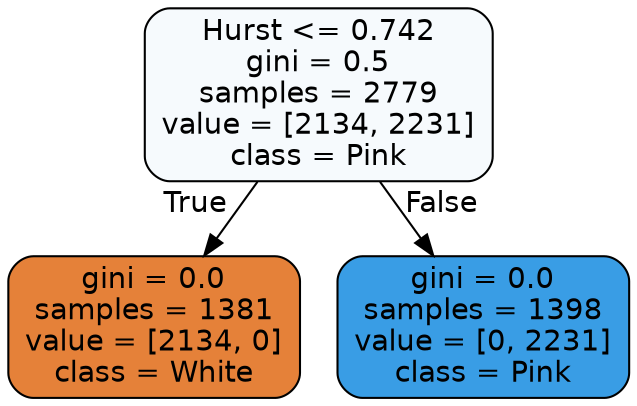digraph Tree {
node [shape=box, style="filled, rounded", color="black", fontname=helvetica] ;
edge [fontname=helvetica] ;
0 [label="Hurst <= 0.742\ngini = 0.5\nsamples = 2779\nvalue = [2134, 2231]\nclass = Pink", fillcolor="#399de50b"] ;
1 [label="gini = 0.0\nsamples = 1381\nvalue = [2134, 0]\nclass = White", fillcolor="#e58139ff"] ;
0 -> 1 [labeldistance=2.5, labelangle=45, headlabel="True"] ;
2 [label="gini = 0.0\nsamples = 1398\nvalue = [0, 2231]\nclass = Pink", fillcolor="#399de5ff"] ;
0 -> 2 [labeldistance=2.5, labelangle=-45, headlabel="False"] ;
}